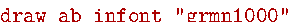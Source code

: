 \documentclass[border=3mm]{standalone}
\usepackage{luamplib}
\begin{document}
\begin{mplibcode}
beginfig(1);
string ab, AB;
ab = "abgdezhjiklmnoxprstufqyw";
AB = "ABGDEZHJIKLMNOXPRSTUFQYW";
y := 0;
for $="grmn1000", "gporsonrg6r", "gneohellenicrg6r":
  draw ("draw ab infont " & ditto & $ & ditto) infont "texnansi-lmtt10" scaled 0.8 shifted (0,y) withcolor .67 red;
  draw ab infont $ shifted (0,y-10);
  draw AB infont $ shifted (0,y-22);
  y := y - 40;
endfor
undraw (6 left -- 180 right) shifted 12 up;
undraw (6 left -- 180 right) shifted 108 down;
endfig;
\end{mplibcode}
\end{document}

